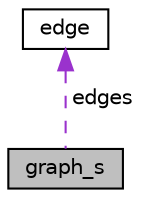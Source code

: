 digraph "graph_s"
{
  edge [fontname="Helvetica",fontsize="10",labelfontname="Helvetica",labelfontsize="10"];
  node [fontname="Helvetica",fontsize="10",shape=record];
  Node1 [label="graph_s",height=0.2,width=0.4,color="black", fillcolor="grey75", style="filled", fontcolor="black"];
  Node2 -> Node1 [dir="back",color="darkorchid3",fontsize="10",style="dashed",label=" edges" ,fontname="Helvetica"];
  Node2 [label="edge",height=0.2,width=0.4,color="black", fillcolor="white", style="filled",URL="$structedge.html"];
}
